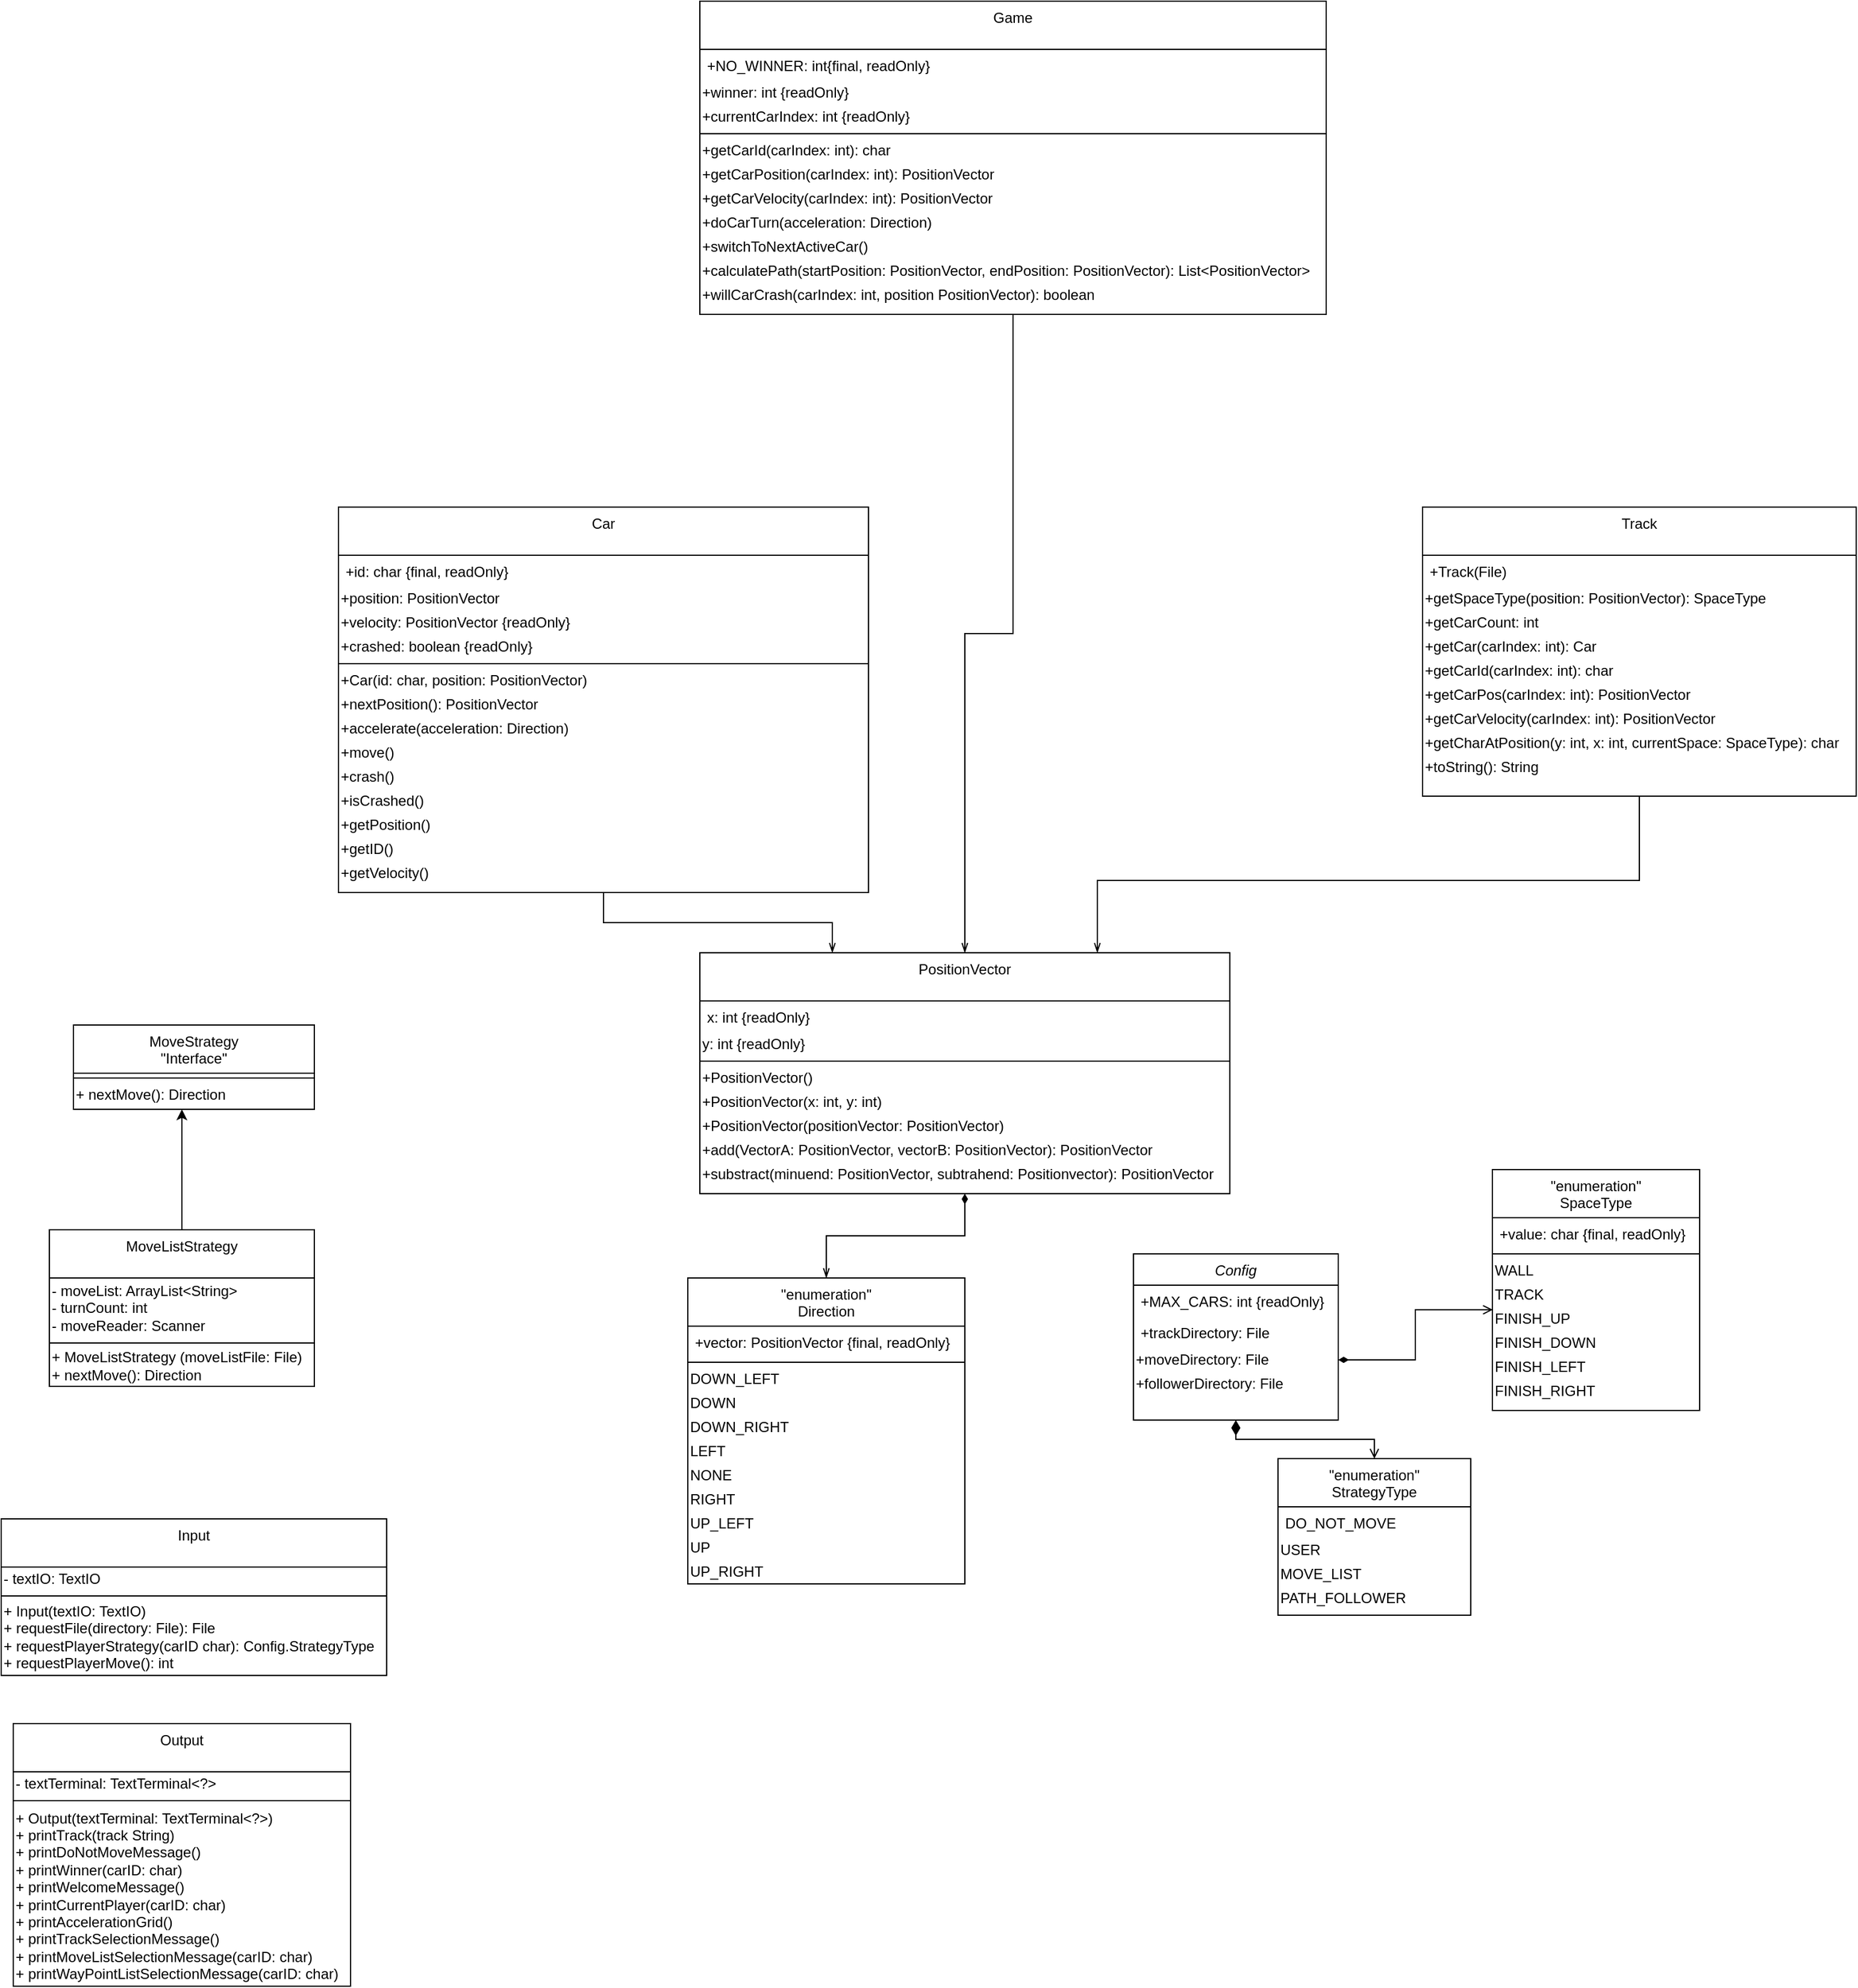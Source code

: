 <mxfile version="14.4.4" type="device"><diagram id="C5RBs43oDa-KdzZeNtuy" name="Page-1"><mxGraphModel dx="2545" dy="2127" grid="1" gridSize="10" guides="1" tooltips="1" connect="1" arrows="1" fold="1" page="1" pageScale="1" pageWidth="827" pageHeight="1169" math="0" shadow="0"><root><mxCell id="WIyWlLk6GJQsqaUBKTNV-0"/><mxCell id="WIyWlLk6GJQsqaUBKTNV-1" parent="WIyWlLk6GJQsqaUBKTNV-0"/><mxCell id="zkfFHV4jXpPFQw0GAbJ--0" value="Config" style="swimlane;fontStyle=2;align=center;verticalAlign=top;childLayout=stackLayout;horizontal=1;startSize=26;horizontalStack=0;resizeParent=1;resizeLast=0;collapsible=1;marginBottom=0;rounded=0;shadow=0;strokeWidth=1;" parent="WIyWlLk6GJQsqaUBKTNV-1" vertex="1"><mxGeometry x="210" y="190" width="170" height="138" as="geometry"><mxRectangle x="230" y="140" width="160" height="26" as="alternateBounds"/></mxGeometry></mxCell><mxCell id="zkfFHV4jXpPFQw0GAbJ--2" value="+MAX_CARS: int {readOnly}" style="text;align=left;verticalAlign=top;spacingLeft=4;spacingRight=4;overflow=hidden;rotatable=0;points=[[0,0.5],[1,0.5]];portConstraint=eastwest;rounded=0;shadow=0;html=0;" parent="zkfFHV4jXpPFQw0GAbJ--0" vertex="1"><mxGeometry y="26" width="170" height="26" as="geometry"/></mxCell><mxCell id="zkfFHV4jXpPFQw0GAbJ--3" value="+trackDirectory: File" style="text;align=left;verticalAlign=top;spacingLeft=4;spacingRight=4;overflow=hidden;rotatable=0;points=[[0,0.5],[1,0.5]];portConstraint=eastwest;rounded=0;shadow=0;html=0;" parent="zkfFHV4jXpPFQw0GAbJ--0" vertex="1"><mxGeometry y="52" width="170" height="26" as="geometry"/></mxCell><mxCell id="3nBLzgC3iryZwLSNomIb-3" value="+moveDirectory: File" style="text;html=1;align=left;verticalAlign=middle;resizable=0;points=[];autosize=1;" parent="zkfFHV4jXpPFQw0GAbJ--0" vertex="1"><mxGeometry y="78" width="170" height="20" as="geometry"/></mxCell><mxCell id="3nBLzgC3iryZwLSNomIb-4" value="+followerDirectory: File" style="text;html=1;align=left;verticalAlign=middle;resizable=0;points=[];autosize=1;" parent="zkfFHV4jXpPFQw0GAbJ--0" vertex="1"><mxGeometry y="98" width="170" height="20" as="geometry"/></mxCell><mxCell id="zkfFHV4jXpPFQw0GAbJ--13" value="&quot;enumeration&quot;&#xA;StrategyType&#xA;" style="swimlane;fontStyle=0;align=center;verticalAlign=top;childLayout=stackLayout;horizontal=1;startSize=40;horizontalStack=0;resizeParent=1;resizeLast=0;collapsible=1;marginBottom=0;rounded=0;shadow=0;strokeWidth=1;" parent="WIyWlLk6GJQsqaUBKTNV-1" vertex="1"><mxGeometry x="330" y="360" width="160" height="130" as="geometry"><mxRectangle x="340" y="380" width="170" height="26" as="alternateBounds"/></mxGeometry></mxCell><mxCell id="zkfFHV4jXpPFQw0GAbJ--14" value="DO_NOT_MOVE" style="text;align=left;verticalAlign=top;spacingLeft=4;spacingRight=4;overflow=hidden;rotatable=0;points=[[0,0.5],[1,0.5]];portConstraint=eastwest;" parent="zkfFHV4jXpPFQw0GAbJ--13" vertex="1"><mxGeometry y="40" width="160" height="26" as="geometry"/></mxCell><mxCell id="3nBLzgC3iryZwLSNomIb-13" value="USER" style="text;html=1;align=left;verticalAlign=middle;resizable=0;points=[];autosize=1;" parent="zkfFHV4jXpPFQw0GAbJ--13" vertex="1"><mxGeometry y="66" width="160" height="20" as="geometry"/></mxCell><mxCell id="3nBLzgC3iryZwLSNomIb-14" value="MOVE_LIST" style="text;html=1;align=left;verticalAlign=middle;resizable=0;points=[];autosize=1;" parent="zkfFHV4jXpPFQw0GAbJ--13" vertex="1"><mxGeometry y="86" width="160" height="20" as="geometry"/></mxCell><mxCell id="3nBLzgC3iryZwLSNomIb-15" value="PATH_FOLLOWER" style="text;html=1;align=left;verticalAlign=middle;resizable=0;points=[];autosize=1;" parent="zkfFHV4jXpPFQw0GAbJ--13" vertex="1"><mxGeometry y="106" width="160" height="20" as="geometry"/></mxCell><mxCell id="zkfFHV4jXpPFQw0GAbJ--16" value="" style="endArrow=diamondThin;endSize=10;endFill=1;shadow=0;strokeWidth=1;rounded=0;edgeStyle=elbowEdgeStyle;elbow=vertical;startArrow=open;startFill=0;" parent="WIyWlLk6GJQsqaUBKTNV-1" source="zkfFHV4jXpPFQw0GAbJ--13" target="zkfFHV4jXpPFQw0GAbJ--0" edge="1"><mxGeometry width="160" relative="1" as="geometry"><mxPoint x="210" y="373" as="sourcePoint"/><mxPoint x="310" y="271" as="targetPoint"/></mxGeometry></mxCell><mxCell id="zkfFHV4jXpPFQw0GAbJ--17" value="&quot;enumeration&quot;&#xA;SpaceType" style="swimlane;fontStyle=0;align=center;verticalAlign=top;childLayout=stackLayout;horizontal=1;startSize=40;horizontalStack=0;resizeParent=1;resizeLast=0;collapsible=1;marginBottom=0;rounded=0;shadow=0;strokeWidth=1;" parent="WIyWlLk6GJQsqaUBKTNV-1" vertex="1"><mxGeometry x="508" y="120" width="172" height="200" as="geometry"><mxRectangle x="550" y="140" width="160" height="26" as="alternateBounds"/></mxGeometry></mxCell><mxCell id="zkfFHV4jXpPFQw0GAbJ--19" value="+value: char {final, readOnly}" style="text;align=left;verticalAlign=top;spacingLeft=4;spacingRight=4;overflow=hidden;rotatable=0;points=[[0,0.5],[1,0.5]];portConstraint=eastwest;rounded=0;shadow=0;html=0;" parent="zkfFHV4jXpPFQw0GAbJ--17" vertex="1"><mxGeometry y="40" width="172" height="26" as="geometry"/></mxCell><mxCell id="zkfFHV4jXpPFQw0GAbJ--23" value="" style="line;html=1;strokeWidth=1;align=left;verticalAlign=middle;spacingTop=-1;spacingLeft=3;spacingRight=3;rotatable=0;labelPosition=right;points=[];portConstraint=eastwest;" parent="zkfFHV4jXpPFQw0GAbJ--17" vertex="1"><mxGeometry y="66" width="172" height="8" as="geometry"/></mxCell><mxCell id="3nBLzgC3iryZwLSNomIb-5" value="&lt;div&gt;&lt;span&gt;WALL&lt;/span&gt;&lt;/div&gt;" style="text;html=1;align=left;verticalAlign=middle;resizable=0;points=[];autosize=1;" parent="zkfFHV4jXpPFQw0GAbJ--17" vertex="1"><mxGeometry y="74" width="172" height="20" as="geometry"/></mxCell><mxCell id="3nBLzgC3iryZwLSNomIb-6" value="TRACK" style="text;html=1;align=left;verticalAlign=middle;resizable=0;points=[];autosize=1;" parent="zkfFHV4jXpPFQw0GAbJ--17" vertex="1"><mxGeometry y="94" width="172" height="20" as="geometry"/></mxCell><mxCell id="3nBLzgC3iryZwLSNomIb-7" value="FINISH_UP" style="text;html=1;align=left;verticalAlign=middle;resizable=0;points=[];autosize=1;" parent="zkfFHV4jXpPFQw0GAbJ--17" vertex="1"><mxGeometry y="114" width="172" height="20" as="geometry"/></mxCell><mxCell id="3nBLzgC3iryZwLSNomIb-8" value="FINISH_DOWN" style="text;html=1;align=left;verticalAlign=middle;resizable=0;points=[];autosize=1;" parent="zkfFHV4jXpPFQw0GAbJ--17" vertex="1"><mxGeometry y="134" width="172" height="20" as="geometry"/></mxCell><mxCell id="3nBLzgC3iryZwLSNomIb-9" value="FINISH_LEFT" style="text;html=1;align=left;verticalAlign=middle;resizable=0;points=[];autosize=1;" parent="zkfFHV4jXpPFQw0GAbJ--17" vertex="1"><mxGeometry y="154" width="172" height="20" as="geometry"/></mxCell><mxCell id="3nBLzgC3iryZwLSNomIb-10" value="FINISH_RIGHT" style="text;html=1;align=left;verticalAlign=middle;resizable=0;points=[];autosize=1;" parent="zkfFHV4jXpPFQw0GAbJ--17" vertex="1"><mxGeometry y="174" width="172" height="20" as="geometry"/></mxCell><mxCell id="3nBLzgC3iryZwLSNomIb-12" style="edgeStyle=orthogonalEdgeStyle;rounded=0;orthogonalLoop=1;jettySize=auto;html=1;entryX=0.002;entryY=0.12;entryDx=0;entryDy=0;entryPerimeter=0;endArrow=open;endFill=0;startArrow=diamondThin;startFill=1;" parent="WIyWlLk6GJQsqaUBKTNV-1" source="3nBLzgC3iryZwLSNomIb-3" target="3nBLzgC3iryZwLSNomIb-7" edge="1"><mxGeometry relative="1" as="geometry"/></mxCell><mxCell id="3nBLzgC3iryZwLSNomIb-22" value="&quot;enumeration&quot;&#xA;Direction" style="swimlane;fontStyle=0;align=center;verticalAlign=top;childLayout=stackLayout;horizontal=1;startSize=40;horizontalStack=0;resizeParent=1;resizeLast=0;collapsible=1;marginBottom=0;rounded=0;shadow=0;strokeWidth=1;" parent="WIyWlLk6GJQsqaUBKTNV-1" vertex="1"><mxGeometry x="-160" y="210" width="230" height="254" as="geometry"><mxRectangle x="550" y="140" width="160" height="26" as="alternateBounds"/></mxGeometry></mxCell><mxCell id="3nBLzgC3iryZwLSNomIb-23" value="+vector: PositionVector {final, readOnly}" style="text;align=left;verticalAlign=top;spacingLeft=4;spacingRight=4;overflow=hidden;rotatable=0;points=[[0,0.5],[1,0.5]];portConstraint=eastwest;rounded=0;shadow=0;html=0;" parent="3nBLzgC3iryZwLSNomIb-22" vertex="1"><mxGeometry y="40" width="230" height="26" as="geometry"/></mxCell><mxCell id="3nBLzgC3iryZwLSNomIb-24" value="" style="line;html=1;strokeWidth=1;align=left;verticalAlign=middle;spacingTop=-1;spacingLeft=3;spacingRight=3;rotatable=0;labelPosition=right;points=[];portConstraint=eastwest;" parent="3nBLzgC3iryZwLSNomIb-22" vertex="1"><mxGeometry y="66" width="230" height="8" as="geometry"/></mxCell><mxCell id="3nBLzgC3iryZwLSNomIb-25" value="&lt;div&gt;&lt;span&gt;DOWN_LEFT&lt;/span&gt;&lt;/div&gt;" style="text;html=1;align=left;verticalAlign=middle;resizable=0;points=[];autosize=1;" parent="3nBLzgC3iryZwLSNomIb-22" vertex="1"><mxGeometry y="74" width="230" height="20" as="geometry"/></mxCell><mxCell id="3nBLzgC3iryZwLSNomIb-26" value="DOWN" style="text;html=1;align=left;verticalAlign=middle;resizable=0;points=[];autosize=1;" parent="3nBLzgC3iryZwLSNomIb-22" vertex="1"><mxGeometry y="94" width="230" height="20" as="geometry"/></mxCell><mxCell id="3nBLzgC3iryZwLSNomIb-27" value="DOWN_RIGHT" style="text;html=1;align=left;verticalAlign=middle;resizable=0;points=[];autosize=1;" parent="3nBLzgC3iryZwLSNomIb-22" vertex="1"><mxGeometry y="114" width="230" height="20" as="geometry"/></mxCell><mxCell id="3nBLzgC3iryZwLSNomIb-28" value="LEFT" style="text;html=1;align=left;verticalAlign=middle;resizable=0;points=[];autosize=1;" parent="3nBLzgC3iryZwLSNomIb-22" vertex="1"><mxGeometry y="134" width="230" height="20" as="geometry"/></mxCell><mxCell id="3nBLzgC3iryZwLSNomIb-29" value="NONE" style="text;html=1;align=left;verticalAlign=middle;resizable=0;points=[];autosize=1;" parent="3nBLzgC3iryZwLSNomIb-22" vertex="1"><mxGeometry y="154" width="230" height="20" as="geometry"/></mxCell><mxCell id="3nBLzgC3iryZwLSNomIb-30" value="RIGHT" style="text;html=1;align=left;verticalAlign=middle;resizable=0;points=[];autosize=1;" parent="3nBLzgC3iryZwLSNomIb-22" vertex="1"><mxGeometry y="174" width="230" height="20" as="geometry"/></mxCell><mxCell id="3nBLzgC3iryZwLSNomIb-31" value="UP_LEFT" style="text;html=1;align=left;verticalAlign=middle;resizable=0;points=[];autosize=1;" parent="3nBLzgC3iryZwLSNomIb-22" vertex="1"><mxGeometry y="194" width="230" height="20" as="geometry"/></mxCell><mxCell id="3nBLzgC3iryZwLSNomIb-32" value="UP" style="text;html=1;align=left;verticalAlign=middle;resizable=0;points=[];autosize=1;" parent="3nBLzgC3iryZwLSNomIb-22" vertex="1"><mxGeometry y="214" width="230" height="20" as="geometry"/></mxCell><mxCell id="3nBLzgC3iryZwLSNomIb-33" value="UP_RIGHT" style="text;html=1;align=left;verticalAlign=middle;resizable=0;points=[];autosize=1;" parent="3nBLzgC3iryZwLSNomIb-22" vertex="1"><mxGeometry y="234" width="230" height="20" as="geometry"/></mxCell><mxCell id="3nBLzgC3iryZwLSNomIb-44" style="edgeStyle=orthogonalEdgeStyle;rounded=0;orthogonalLoop=1;jettySize=auto;html=1;entryX=0.5;entryY=0;entryDx=0;entryDy=0;startArrow=diamondThin;startFill=1;endArrow=openThin;endFill=0;" parent="WIyWlLk6GJQsqaUBKTNV-1" source="3nBLzgC3iryZwLSNomIb-34" target="3nBLzgC3iryZwLSNomIb-22" edge="1"><mxGeometry relative="1" as="geometry"/></mxCell><mxCell id="3nBLzgC3iryZwLSNomIb-34" value="PositionVector" style="swimlane;fontStyle=0;align=center;verticalAlign=top;childLayout=stackLayout;horizontal=1;startSize=40;horizontalStack=0;resizeParent=1;resizeLast=0;collapsible=1;marginBottom=0;rounded=0;shadow=0;strokeWidth=1;" parent="WIyWlLk6GJQsqaUBKTNV-1" vertex="1"><mxGeometry x="-150" y="-60" width="440" height="200" as="geometry"><mxRectangle x="550" y="140" width="160" height="26" as="alternateBounds"/></mxGeometry></mxCell><mxCell id="3nBLzgC3iryZwLSNomIb-35" value="x: int {readOnly}" style="text;align=left;verticalAlign=top;spacingLeft=4;spacingRight=4;overflow=hidden;rotatable=0;points=[[0,0.5],[1,0.5]];portConstraint=eastwest;rounded=0;shadow=0;html=0;" parent="3nBLzgC3iryZwLSNomIb-34" vertex="1"><mxGeometry y="40" width="440" height="26" as="geometry"/></mxCell><mxCell id="3nBLzgC3iryZwLSNomIb-43" value="y: int {readOnly}" style="text;html=1;align=left;verticalAlign=middle;resizable=0;points=[];autosize=1;" parent="3nBLzgC3iryZwLSNomIb-34" vertex="1"><mxGeometry y="66" width="440" height="20" as="geometry"/></mxCell><mxCell id="3nBLzgC3iryZwLSNomIb-36" value="" style="line;html=1;strokeWidth=1;align=left;verticalAlign=middle;spacingTop=-1;spacingLeft=3;spacingRight=3;rotatable=0;labelPosition=right;points=[];portConstraint=eastwest;" parent="3nBLzgC3iryZwLSNomIb-34" vertex="1"><mxGeometry y="86" width="440" height="8" as="geometry"/></mxCell><mxCell id="3nBLzgC3iryZwLSNomIb-37" value="&lt;div&gt;&lt;span&gt;+PositionVector()&lt;/span&gt;&lt;/div&gt;" style="text;html=1;align=left;verticalAlign=middle;resizable=0;points=[];autosize=1;" parent="3nBLzgC3iryZwLSNomIb-34" vertex="1"><mxGeometry y="94" width="440" height="20" as="geometry"/></mxCell><mxCell id="3nBLzgC3iryZwLSNomIb-38" value="+PositionVector(x: int, y: int)" style="text;html=1;align=left;verticalAlign=middle;resizable=0;points=[];autosize=1;" parent="3nBLzgC3iryZwLSNomIb-34" vertex="1"><mxGeometry y="114" width="440" height="20" as="geometry"/></mxCell><mxCell id="3nBLzgC3iryZwLSNomIb-39" value="+PositionVector(positionVector: PositionVector)" style="text;html=1;align=left;verticalAlign=middle;resizable=0;points=[];autosize=1;" parent="3nBLzgC3iryZwLSNomIb-34" vertex="1"><mxGeometry y="134" width="440" height="20" as="geometry"/></mxCell><mxCell id="3nBLzgC3iryZwLSNomIb-40" value="+add(VectorA: PositionVector, vectorB: PositionVector): PositionVector" style="text;html=1;align=left;verticalAlign=middle;resizable=0;points=[];autosize=1;" parent="3nBLzgC3iryZwLSNomIb-34" vertex="1"><mxGeometry y="154" width="440" height="20" as="geometry"/></mxCell><mxCell id="3nBLzgC3iryZwLSNomIb-41" value="+substract(minuend: PositionVector, subtrahend: Positionvector): PositionVector" style="text;html=1;align=left;verticalAlign=middle;resizable=0;points=[];autosize=1;" parent="3nBLzgC3iryZwLSNomIb-34" vertex="1"><mxGeometry y="174" width="440" height="20" as="geometry"/></mxCell><mxCell id="3nBLzgC3iryZwLSNomIb-57" style="edgeStyle=orthogonalEdgeStyle;rounded=0;orthogonalLoop=1;jettySize=auto;html=1;entryX=0.75;entryY=0;entryDx=0;entryDy=0;startArrow=none;startFill=0;endArrow=openThin;endFill=0;" parent="WIyWlLk6GJQsqaUBKTNV-1" source="3nBLzgC3iryZwLSNomIb-45" target="3nBLzgC3iryZwLSNomIb-34" edge="1"><mxGeometry relative="1" as="geometry"><Array as="points"><mxPoint x="630" y="-120"/><mxPoint x="180" y="-120"/></Array></mxGeometry></mxCell><mxCell id="3nBLzgC3iryZwLSNomIb-45" value="Track" style="swimlane;fontStyle=0;align=center;verticalAlign=top;childLayout=stackLayout;horizontal=1;startSize=40;horizontalStack=0;resizeParent=1;resizeLast=0;collapsible=1;marginBottom=0;rounded=0;shadow=0;strokeWidth=1;" parent="WIyWlLk6GJQsqaUBKTNV-1" vertex="1"><mxGeometry x="450" y="-430" width="360" height="240" as="geometry"><mxRectangle x="550" y="140" width="160" height="26" as="alternateBounds"/></mxGeometry></mxCell><mxCell id="3nBLzgC3iryZwLSNomIb-46" value="+Track(File)" style="text;align=left;verticalAlign=top;spacingLeft=4;spacingRight=4;overflow=hidden;rotatable=0;points=[[0,0.5],[1,0.5]];portConstraint=eastwest;rounded=0;shadow=0;html=0;" parent="3nBLzgC3iryZwLSNomIb-45" vertex="1"><mxGeometry y="40" width="360" height="26" as="geometry"/></mxCell><mxCell id="3nBLzgC3iryZwLSNomIb-48" value="&lt;div&gt;&lt;span&gt;+getSpaceType(position: PositionVector): SpaceType&lt;/span&gt;&lt;/div&gt;" style="text;html=1;align=left;verticalAlign=middle;resizable=0;points=[];autosize=1;" parent="3nBLzgC3iryZwLSNomIb-45" vertex="1"><mxGeometry y="66" width="360" height="20" as="geometry"/></mxCell><mxCell id="3nBLzgC3iryZwLSNomIb-49" value="+getCarCount: int" style="text;html=1;align=left;verticalAlign=middle;resizable=0;points=[];autosize=1;" parent="3nBLzgC3iryZwLSNomIb-45" vertex="1"><mxGeometry y="86" width="360" height="20" as="geometry"/></mxCell><mxCell id="3nBLzgC3iryZwLSNomIb-50" value="+getCar(carIndex: int): Car" style="text;html=1;align=left;verticalAlign=middle;resizable=0;points=[];autosize=1;" parent="3nBLzgC3iryZwLSNomIb-45" vertex="1"><mxGeometry y="106" width="360" height="20" as="geometry"/></mxCell><mxCell id="3nBLzgC3iryZwLSNomIb-51" value="+getCarId(carIndex: int): char" style="text;html=1;align=left;verticalAlign=middle;resizable=0;points=[];autosize=1;" parent="3nBLzgC3iryZwLSNomIb-45" vertex="1"><mxGeometry y="126" width="360" height="20" as="geometry"/></mxCell><mxCell id="3nBLzgC3iryZwLSNomIb-52" value="+getCarPos(carIndex: int): PositionVector" style="text;html=1;align=left;verticalAlign=middle;resizable=0;points=[];autosize=1;" parent="3nBLzgC3iryZwLSNomIb-45" vertex="1"><mxGeometry y="146" width="360" height="20" as="geometry"/></mxCell><mxCell id="3nBLzgC3iryZwLSNomIb-53" value="+getCarVelocity(carIndex: int): PositionVector" style="text;html=1;align=left;verticalAlign=middle;resizable=0;points=[];autosize=1;" parent="3nBLzgC3iryZwLSNomIb-45" vertex="1"><mxGeometry y="166" width="360" height="20" as="geometry"/></mxCell><mxCell id="3nBLzgC3iryZwLSNomIb-54" value="+getCharAtPosition(y: int, x: int, currentSpace: SpaceType): char" style="text;html=1;align=left;verticalAlign=middle;resizable=0;points=[];autosize=1;" parent="3nBLzgC3iryZwLSNomIb-45" vertex="1"><mxGeometry y="186" width="360" height="20" as="geometry"/></mxCell><mxCell id="3nBLzgC3iryZwLSNomIb-55" value="+toString(): String" style="text;html=1;align=left;verticalAlign=middle;resizable=0;points=[];autosize=1;" parent="3nBLzgC3iryZwLSNomIb-45" vertex="1"><mxGeometry y="206" width="360" height="20" as="geometry"/></mxCell><mxCell id="3nBLzgC3iryZwLSNomIb-83" style="edgeStyle=orthogonalEdgeStyle;rounded=0;orthogonalLoop=1;jettySize=auto;html=1;entryX=0.25;entryY=0;entryDx=0;entryDy=0;startArrow=none;startFill=0;endArrow=openThin;endFill=0;" parent="WIyWlLk6GJQsqaUBKTNV-1" source="3nBLzgC3iryZwLSNomIb-68" target="3nBLzgC3iryZwLSNomIb-34" edge="1"><mxGeometry relative="1" as="geometry"/></mxCell><mxCell id="3nBLzgC3iryZwLSNomIb-68" value="Car" style="swimlane;fontStyle=0;align=center;verticalAlign=top;childLayout=stackLayout;horizontal=1;startSize=40;horizontalStack=0;resizeParent=1;resizeLast=0;collapsible=1;marginBottom=0;rounded=0;shadow=0;strokeWidth=1;" parent="WIyWlLk6GJQsqaUBKTNV-1" vertex="1"><mxGeometry x="-450" y="-430" width="440" height="320" as="geometry"><mxRectangle x="550" y="140" width="160" height="26" as="alternateBounds"/></mxGeometry></mxCell><mxCell id="3nBLzgC3iryZwLSNomIb-69" value="+id: char {final, readOnly}" style="text;align=left;verticalAlign=top;spacingLeft=4;spacingRight=4;overflow=hidden;rotatable=0;points=[[0,0.5],[1,0.5]];portConstraint=eastwest;rounded=0;shadow=0;html=0;" parent="3nBLzgC3iryZwLSNomIb-68" vertex="1"><mxGeometry y="40" width="440" height="26" as="geometry"/></mxCell><mxCell id="3nBLzgC3iryZwLSNomIb-70" value="+position: PositionVector" style="text;html=1;align=left;verticalAlign=middle;resizable=0;points=[];autosize=1;" parent="3nBLzgC3iryZwLSNomIb-68" vertex="1"><mxGeometry y="66" width="440" height="20" as="geometry"/></mxCell><mxCell id="3nBLzgC3iryZwLSNomIb-77" value="+velocity: PositionVector {readOnly}" style="text;html=1;align=left;verticalAlign=middle;resizable=0;points=[];autosize=1;" parent="3nBLzgC3iryZwLSNomIb-68" vertex="1"><mxGeometry y="86" width="440" height="20" as="geometry"/></mxCell><mxCell id="3nBLzgC3iryZwLSNomIb-73" value="+crashed: boolean {readOnly}" style="text;html=1;align=left;verticalAlign=middle;resizable=0;points=[];autosize=1;" parent="3nBLzgC3iryZwLSNomIb-68" vertex="1"><mxGeometry y="106" width="440" height="20" as="geometry"/></mxCell><mxCell id="3nBLzgC3iryZwLSNomIb-71" value="" style="line;html=1;strokeWidth=1;align=left;verticalAlign=middle;spacingTop=-1;spacingLeft=3;spacingRight=3;rotatable=0;labelPosition=right;points=[];portConstraint=eastwest;" parent="3nBLzgC3iryZwLSNomIb-68" vertex="1"><mxGeometry y="126" width="440" height="8" as="geometry"/></mxCell><mxCell id="3nBLzgC3iryZwLSNomIb-74" value="+Car(id: char, position: PositionVector)" style="text;html=1;align=left;verticalAlign=middle;resizable=0;points=[];autosize=1;" parent="3nBLzgC3iryZwLSNomIb-68" vertex="1"><mxGeometry y="134" width="440" height="20" as="geometry"/></mxCell><mxCell id="3nBLzgC3iryZwLSNomIb-75" value="+nextPosition(): PositionVector" style="text;html=1;align=left;verticalAlign=middle;resizable=0;points=[];autosize=1;" parent="3nBLzgC3iryZwLSNomIb-68" vertex="1"><mxGeometry y="154" width="440" height="20" as="geometry"/></mxCell><mxCell id="3nBLzgC3iryZwLSNomIb-76" value="+accelerate(acceleration: Direction)" style="text;html=1;align=left;verticalAlign=middle;resizable=0;points=[];autosize=1;" parent="3nBLzgC3iryZwLSNomIb-68" vertex="1"><mxGeometry y="174" width="440" height="20" as="geometry"/></mxCell><mxCell id="3nBLzgC3iryZwLSNomIb-72" value="&lt;div&gt;&lt;span&gt;+move()&lt;/span&gt;&lt;/div&gt;" style="text;html=1;align=left;verticalAlign=middle;resizable=0;points=[];autosize=1;" parent="3nBLzgC3iryZwLSNomIb-68" vertex="1"><mxGeometry y="194" width="440" height="20" as="geometry"/></mxCell><mxCell id="3nBLzgC3iryZwLSNomIb-78" value="+crash()" style="text;html=1;align=left;verticalAlign=middle;resizable=0;points=[];autosize=1;" parent="3nBLzgC3iryZwLSNomIb-68" vertex="1"><mxGeometry y="214" width="440" height="20" as="geometry"/></mxCell><mxCell id="3nBLzgC3iryZwLSNomIb-79" value="+isCrashed()" style="text;html=1;align=left;verticalAlign=middle;resizable=0;points=[];autosize=1;" parent="3nBLzgC3iryZwLSNomIb-68" vertex="1"><mxGeometry y="234" width="440" height="20" as="geometry"/></mxCell><mxCell id="3nBLzgC3iryZwLSNomIb-80" value="+getPosition()" style="text;html=1;align=left;verticalAlign=middle;resizable=0;points=[];autosize=1;" parent="3nBLzgC3iryZwLSNomIb-68" vertex="1"><mxGeometry y="254" width="440" height="20" as="geometry"/></mxCell><mxCell id="3nBLzgC3iryZwLSNomIb-81" value="+getID()" style="text;html=1;align=left;verticalAlign=middle;resizable=0;points=[];autosize=1;" parent="3nBLzgC3iryZwLSNomIb-68" vertex="1"><mxGeometry y="274" width="440" height="20" as="geometry"/></mxCell><mxCell id="3nBLzgC3iryZwLSNomIb-82" value="&lt;div&gt;&lt;span&gt;+getVelocity()&lt;/span&gt;&lt;/div&gt;" style="text;html=1;align=left;verticalAlign=middle;resizable=0;points=[];autosize=1;" parent="3nBLzgC3iryZwLSNomIb-68" vertex="1"><mxGeometry y="294" width="440" height="20" as="geometry"/></mxCell><mxCell id="3nBLzgC3iryZwLSNomIb-99" style="edgeStyle=orthogonalEdgeStyle;rounded=0;orthogonalLoop=1;jettySize=auto;html=1;entryX=0.5;entryY=0;entryDx=0;entryDy=0;startArrow=none;startFill=0;endArrow=openThin;endFill=0;" parent="WIyWlLk6GJQsqaUBKTNV-1" source="3nBLzgC3iryZwLSNomIb-84" target="3nBLzgC3iryZwLSNomIb-34" edge="1"><mxGeometry relative="1" as="geometry"/></mxCell><mxCell id="3nBLzgC3iryZwLSNomIb-84" value="Game" style="swimlane;fontStyle=0;align=center;verticalAlign=top;childLayout=stackLayout;horizontal=1;startSize=40;horizontalStack=0;resizeParent=1;resizeLast=0;collapsible=1;marginBottom=0;rounded=0;shadow=0;strokeWidth=1;" parent="WIyWlLk6GJQsqaUBKTNV-1" vertex="1"><mxGeometry x="-150" y="-850" width="520" height="260" as="geometry"><mxRectangle x="550" y="140" width="160" height="26" as="alternateBounds"/></mxGeometry></mxCell><mxCell id="3nBLzgC3iryZwLSNomIb-85" value="+NO_WINNER: int{final, readOnly}" style="text;align=left;verticalAlign=top;spacingLeft=4;spacingRight=4;overflow=hidden;rotatable=0;points=[[0,0.5],[1,0.5]];portConstraint=eastwest;rounded=0;shadow=0;html=0;" parent="3nBLzgC3iryZwLSNomIb-84" vertex="1"><mxGeometry y="40" width="520" height="26" as="geometry"/></mxCell><mxCell id="3nBLzgC3iryZwLSNomIb-86" value="+winner: int {readOnly}" style="text;html=1;align=left;verticalAlign=middle;resizable=0;points=[];autosize=1;" parent="3nBLzgC3iryZwLSNomIb-84" vertex="1"><mxGeometry y="66" width="520" height="20" as="geometry"/></mxCell><mxCell id="3nBLzgC3iryZwLSNomIb-87" value="+currentCarIndex: int {readOnly}" style="text;html=1;align=left;verticalAlign=middle;resizable=0;points=[];autosize=1;" parent="3nBLzgC3iryZwLSNomIb-84" vertex="1"><mxGeometry y="86" width="520" height="20" as="geometry"/></mxCell><mxCell id="3nBLzgC3iryZwLSNomIb-89" value="" style="line;html=1;strokeWidth=1;align=left;verticalAlign=middle;spacingTop=-1;spacingLeft=3;spacingRight=3;rotatable=0;labelPosition=right;points=[];portConstraint=eastwest;" parent="3nBLzgC3iryZwLSNomIb-84" vertex="1"><mxGeometry y="106" width="520" height="8" as="geometry"/></mxCell><mxCell id="3nBLzgC3iryZwLSNomIb-88" value="+getCarId(carIndex: int): char" style="text;html=1;align=left;verticalAlign=middle;resizable=0;points=[];autosize=1;" parent="3nBLzgC3iryZwLSNomIb-84" vertex="1"><mxGeometry y="114" width="520" height="20" as="geometry"/></mxCell><mxCell id="3nBLzgC3iryZwLSNomIb-90" value="+getCarPosition(carIndex: int): PositionVector" style="text;html=1;align=left;verticalAlign=middle;resizable=0;points=[];autosize=1;" parent="3nBLzgC3iryZwLSNomIb-84" vertex="1"><mxGeometry y="134" width="520" height="20" as="geometry"/></mxCell><mxCell id="3nBLzgC3iryZwLSNomIb-91" value="+getCarVelocity(carIndex: int): PositionVector" style="text;html=1;align=left;verticalAlign=middle;resizable=0;points=[];autosize=1;" parent="3nBLzgC3iryZwLSNomIb-84" vertex="1"><mxGeometry y="154" width="520" height="20" as="geometry"/></mxCell><mxCell id="3nBLzgC3iryZwLSNomIb-92" value="+doCarTurn(acceleration: Direction)" style="text;html=1;align=left;verticalAlign=middle;resizable=0;points=[];autosize=1;" parent="3nBLzgC3iryZwLSNomIb-84" vertex="1"><mxGeometry y="174" width="520" height="20" as="geometry"/></mxCell><mxCell id="3nBLzgC3iryZwLSNomIb-93" value="&lt;div&gt;&lt;span&gt;+switchToNextActiveCar()&lt;/span&gt;&lt;/div&gt;" style="text;html=1;align=left;verticalAlign=middle;resizable=0;points=[];autosize=1;" parent="3nBLzgC3iryZwLSNomIb-84" vertex="1"><mxGeometry y="194" width="520" height="20" as="geometry"/></mxCell><mxCell id="3nBLzgC3iryZwLSNomIb-94" value="+calculatePath(startPosition: PositionVector, endPosition: PositionVector): List&amp;lt;PositionVector&amp;gt;" style="text;html=1;align=left;verticalAlign=middle;resizable=0;points=[];autosize=1;" parent="3nBLzgC3iryZwLSNomIb-84" vertex="1"><mxGeometry y="214" width="520" height="20" as="geometry"/></mxCell><mxCell id="3nBLzgC3iryZwLSNomIb-95" value="+willCarCrash(carIndex: int, position PositionVector): boolean" style="text;html=1;align=left;verticalAlign=middle;resizable=0;points=[];autosize=1;" parent="3nBLzgC3iryZwLSNomIb-84" vertex="1"><mxGeometry y="234" width="520" height="20" as="geometry"/></mxCell><mxCell id="L-h2z4_HKoyLEvXC28HG-0" value="MoveStrategy&#xA;&quot;Interface&quot;" style="swimlane;fontStyle=0;align=center;verticalAlign=top;childLayout=stackLayout;horizontal=1;startSize=40;horizontalStack=0;resizeParent=1;resizeLast=0;collapsible=1;marginBottom=0;rounded=0;shadow=0;strokeWidth=1;" vertex="1" parent="WIyWlLk6GJQsqaUBKTNV-1"><mxGeometry x="-670" width="200" height="70" as="geometry"><mxRectangle x="550" y="140" width="160" height="26" as="alternateBounds"/></mxGeometry></mxCell><mxCell id="L-h2z4_HKoyLEvXC28HG-3" value="" style="line;html=1;strokeWidth=1;align=left;verticalAlign=middle;spacingTop=-1;spacingLeft=3;spacingRight=3;rotatable=0;labelPosition=right;points=[];portConstraint=eastwest;" vertex="1" parent="L-h2z4_HKoyLEvXC28HG-0"><mxGeometry y="40" width="200" height="8" as="geometry"/></mxCell><mxCell id="L-h2z4_HKoyLEvXC28HG-4" value="+ nextMove(): Direction" style="text;html=1;align=left;verticalAlign=middle;resizable=0;points=[];autosize=1;" vertex="1" parent="L-h2z4_HKoyLEvXC28HG-0"><mxGeometry y="48" width="200" height="20" as="geometry"/></mxCell><mxCell id="L-h2z4_HKoyLEvXC28HG-13" style="edgeStyle=orthogonalEdgeStyle;rounded=0;orthogonalLoop=1;jettySize=auto;html=1;entryX=0.45;entryY=1.1;entryDx=0;entryDy=0;entryPerimeter=0;" edge="1" parent="WIyWlLk6GJQsqaUBKTNV-1" source="L-h2z4_HKoyLEvXC28HG-9" target="L-h2z4_HKoyLEvXC28HG-4"><mxGeometry relative="1" as="geometry"/></mxCell><mxCell id="L-h2z4_HKoyLEvXC28HG-9" value="MoveListStrategy&#xA;" style="swimlane;fontStyle=0;align=center;verticalAlign=top;childLayout=stackLayout;horizontal=1;startSize=40;horizontalStack=0;resizeParent=1;resizeLast=0;collapsible=1;marginBottom=0;rounded=0;shadow=0;strokeWidth=1;" vertex="1" parent="WIyWlLk6GJQsqaUBKTNV-1"><mxGeometry x="-690" y="170" width="220" height="130" as="geometry"><mxRectangle x="550" y="140" width="160" height="26" as="alternateBounds"/></mxGeometry></mxCell><mxCell id="L-h2z4_HKoyLEvXC28HG-12" value="- moveList: ArrayList&amp;lt;String&amp;gt;&lt;br&gt;- turnCount: int&lt;br&gt;- moveReader: Scanner" style="text;html=1;align=left;verticalAlign=middle;resizable=0;points=[];autosize=1;" vertex="1" parent="L-h2z4_HKoyLEvXC28HG-9"><mxGeometry y="40" width="220" height="50" as="geometry"/></mxCell><mxCell id="L-h2z4_HKoyLEvXC28HG-10" value="" style="line;html=1;strokeWidth=1;align=left;verticalAlign=middle;spacingTop=-1;spacingLeft=3;spacingRight=3;rotatable=0;labelPosition=right;points=[];portConstraint=eastwest;" vertex="1" parent="L-h2z4_HKoyLEvXC28HG-9"><mxGeometry y="90" width="220" height="8" as="geometry"/></mxCell><mxCell id="L-h2z4_HKoyLEvXC28HG-11" value="+ MoveListStrategy (moveListFile: File)&lt;br&gt;+ nextMove(): Direction" style="text;html=1;align=left;verticalAlign=middle;resizable=0;points=[];autosize=1;" vertex="1" parent="L-h2z4_HKoyLEvXC28HG-9"><mxGeometry y="98" width="220" height="30" as="geometry"/></mxCell><mxCell id="L-h2z4_HKoyLEvXC28HG-18" value="Input" style="swimlane;fontStyle=0;align=center;verticalAlign=top;childLayout=stackLayout;horizontal=1;startSize=40;horizontalStack=0;resizeParent=1;resizeLast=0;collapsible=1;marginBottom=0;rounded=0;shadow=0;strokeWidth=1;" vertex="1" parent="WIyWlLk6GJQsqaUBKTNV-1"><mxGeometry x="-730" y="410" width="320" height="130" as="geometry"><mxRectangle x="550" y="140" width="160" height="26" as="alternateBounds"/></mxGeometry></mxCell><mxCell id="L-h2z4_HKoyLEvXC28HG-19" value="- textIO: TextIO" style="text;html=1;align=left;verticalAlign=middle;resizable=0;points=[];autosize=1;" vertex="1" parent="L-h2z4_HKoyLEvXC28HG-18"><mxGeometry y="40" width="320" height="20" as="geometry"/></mxCell><mxCell id="L-h2z4_HKoyLEvXC28HG-20" value="" style="line;html=1;strokeWidth=1;align=left;verticalAlign=middle;spacingTop=-1;spacingLeft=3;spacingRight=3;rotatable=0;labelPosition=right;points=[];portConstraint=eastwest;" vertex="1" parent="L-h2z4_HKoyLEvXC28HG-18"><mxGeometry y="60" width="320" height="8" as="geometry"/></mxCell><mxCell id="L-h2z4_HKoyLEvXC28HG-21" value="+ Input(textIO: TextIO)&lt;br&gt;+ requestFile(directory: File): File&lt;br&gt;+ requestPlayerStrategy(carID char): Config.StrategyType&lt;br&gt;+ requestPlayerMove(): int" style="text;html=1;align=left;verticalAlign=middle;resizable=0;points=[];autosize=1;" vertex="1" parent="L-h2z4_HKoyLEvXC28HG-18"><mxGeometry y="68" width="320" height="60" as="geometry"/></mxCell><mxCell id="L-h2z4_HKoyLEvXC28HG-22" value="Output" style="swimlane;fontStyle=0;align=center;verticalAlign=top;childLayout=stackLayout;horizontal=1;startSize=40;horizontalStack=0;resizeParent=1;resizeLast=0;collapsible=1;marginBottom=0;rounded=0;shadow=0;strokeWidth=1;" vertex="1" parent="WIyWlLk6GJQsqaUBKTNV-1"><mxGeometry x="-720" y="580" width="280" height="218" as="geometry"><mxRectangle x="550" y="140" width="160" height="26" as="alternateBounds"/></mxGeometry></mxCell><mxCell id="L-h2z4_HKoyLEvXC28HG-23" value="- textTerminal: TextTerminal&amp;lt;?&amp;gt;" style="text;html=1;align=left;verticalAlign=middle;resizable=0;points=[];autosize=1;" vertex="1" parent="L-h2z4_HKoyLEvXC28HG-22"><mxGeometry y="40" width="280" height="20" as="geometry"/></mxCell><mxCell id="L-h2z4_HKoyLEvXC28HG-24" value="" style="line;html=1;strokeWidth=1;align=left;verticalAlign=middle;spacingTop=-1;spacingLeft=3;spacingRight=3;rotatable=0;labelPosition=right;points=[];portConstraint=eastwest;" vertex="1" parent="L-h2z4_HKoyLEvXC28HG-22"><mxGeometry y="60" width="280" height="8" as="geometry"/></mxCell><mxCell id="L-h2z4_HKoyLEvXC28HG-25" value="+ Output(textTerminal: TextTerminal&amp;lt;?&amp;gt;)&lt;br&gt;+ printTrack(track String)&lt;br&gt;+ printDoNotMoveMessage()&lt;br&gt;+ printWinner(carID: char)&lt;br&gt;+ printWelcomeMessage()&lt;br&gt;+ printCurrentPlayer(carID: char)&lt;br&gt;+ printAccelerationGrid()&lt;br&gt;+ printTrackSelectionMessage()&lt;br&gt;+ printMoveListSelectionMessage(carID: char)&lt;br&gt;+ &lt;span class=&quot;pl-en&quot;&gt;printWayPointListSelectionMessage(carID: char)&lt;/span&gt;" style="text;html=1;align=left;verticalAlign=middle;resizable=0;points=[];autosize=1;" vertex="1" parent="L-h2z4_HKoyLEvXC28HG-22"><mxGeometry y="68" width="280" height="150" as="geometry"/></mxCell></root></mxGraphModel></diagram></mxfile>